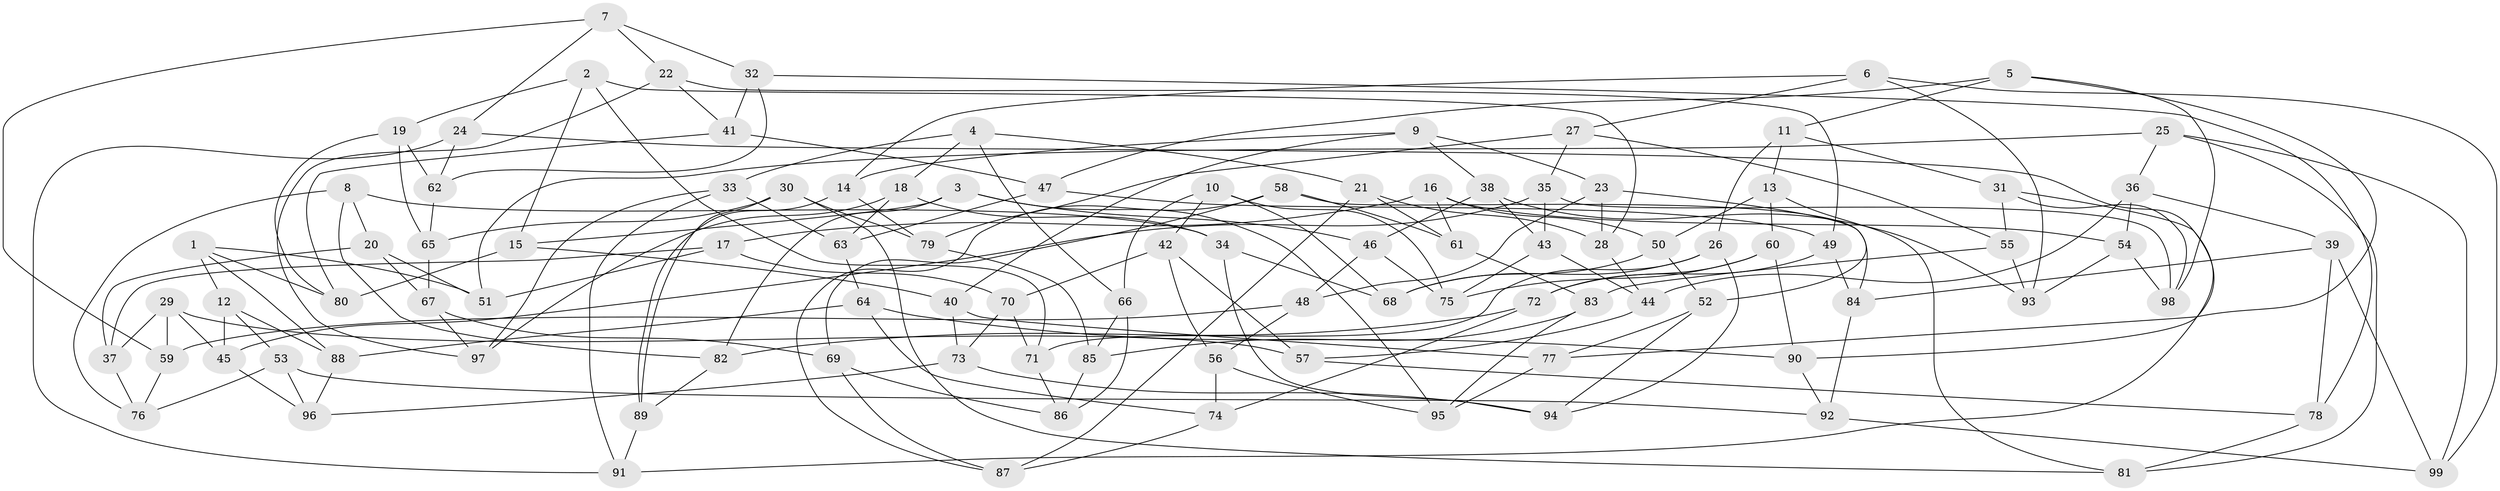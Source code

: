 // coarse degree distribution, {5: 0.18571428571428572, 4: 0.5714285714285714, 6: 0.2, 3: 0.04285714285714286}
// Generated by graph-tools (version 1.1) at 2025/38/03/04/25 23:38:16]
// undirected, 99 vertices, 198 edges
graph export_dot {
  node [color=gray90,style=filled];
  1;
  2;
  3;
  4;
  5;
  6;
  7;
  8;
  9;
  10;
  11;
  12;
  13;
  14;
  15;
  16;
  17;
  18;
  19;
  20;
  21;
  22;
  23;
  24;
  25;
  26;
  27;
  28;
  29;
  30;
  31;
  32;
  33;
  34;
  35;
  36;
  37;
  38;
  39;
  40;
  41;
  42;
  43;
  44;
  45;
  46;
  47;
  48;
  49;
  50;
  51;
  52;
  53;
  54;
  55;
  56;
  57;
  58;
  59;
  60;
  61;
  62;
  63;
  64;
  65;
  66;
  67;
  68;
  69;
  70;
  71;
  72;
  73;
  74;
  75;
  76;
  77;
  78;
  79;
  80;
  81;
  82;
  83;
  84;
  85;
  86;
  87;
  88;
  89;
  90;
  91;
  92;
  93;
  94;
  95;
  96;
  97;
  98;
  99;
  1 -- 80;
  1 -- 12;
  1 -- 51;
  1 -- 88;
  2 -- 19;
  2 -- 15;
  2 -- 28;
  2 -- 71;
  3 -- 95;
  3 -- 82;
  3 -- 15;
  3 -- 46;
  4 -- 21;
  4 -- 33;
  4 -- 18;
  4 -- 66;
  5 -- 98;
  5 -- 47;
  5 -- 77;
  5 -- 11;
  6 -- 99;
  6 -- 14;
  6 -- 93;
  6 -- 27;
  7 -- 22;
  7 -- 59;
  7 -- 32;
  7 -- 24;
  8 -- 34;
  8 -- 76;
  8 -- 82;
  8 -- 20;
  9 -- 23;
  9 -- 38;
  9 -- 14;
  9 -- 40;
  10 -- 75;
  10 -- 68;
  10 -- 42;
  10 -- 66;
  11 -- 26;
  11 -- 13;
  11 -- 31;
  12 -- 53;
  12 -- 45;
  12 -- 88;
  13 -- 81;
  13 -- 50;
  13 -- 60;
  14 -- 79;
  14 -- 89;
  15 -- 80;
  15 -- 40;
  16 -- 61;
  16 -- 54;
  16 -- 50;
  16 -- 17;
  17 -- 70;
  17 -- 51;
  17 -- 37;
  18 -- 34;
  18 -- 97;
  18 -- 63;
  19 -- 80;
  19 -- 62;
  19 -- 65;
  20 -- 51;
  20 -- 37;
  20 -- 67;
  21 -- 61;
  21 -- 28;
  21 -- 87;
  22 -- 97;
  22 -- 41;
  22 -- 49;
  23 -- 28;
  23 -- 52;
  23 -- 48;
  24 -- 62;
  24 -- 91;
  24 -- 90;
  25 -- 36;
  25 -- 81;
  25 -- 99;
  25 -- 51;
  26 -- 71;
  26 -- 68;
  26 -- 94;
  27 -- 35;
  27 -- 55;
  27 -- 79;
  28 -- 44;
  29 -- 59;
  29 -- 45;
  29 -- 57;
  29 -- 37;
  30 -- 65;
  30 -- 81;
  30 -- 79;
  30 -- 89;
  31 -- 98;
  31 -- 55;
  31 -- 91;
  32 -- 78;
  32 -- 62;
  32 -- 41;
  33 -- 97;
  33 -- 63;
  33 -- 91;
  34 -- 68;
  34 -- 94;
  35 -- 45;
  35 -- 98;
  35 -- 43;
  36 -- 44;
  36 -- 54;
  36 -- 39;
  37 -- 76;
  38 -- 93;
  38 -- 46;
  38 -- 43;
  39 -- 99;
  39 -- 78;
  39 -- 84;
  40 -- 73;
  40 -- 77;
  41 -- 80;
  41 -- 47;
  42 -- 70;
  42 -- 57;
  42 -- 56;
  43 -- 44;
  43 -- 75;
  44 -- 57;
  45 -- 96;
  46 -- 48;
  46 -- 75;
  47 -- 63;
  47 -- 49;
  48 -- 59;
  48 -- 56;
  49 -- 72;
  49 -- 84;
  50 -- 68;
  50 -- 52;
  52 -- 77;
  52 -- 94;
  53 -- 76;
  53 -- 92;
  53 -- 96;
  54 -- 98;
  54 -- 93;
  55 -- 83;
  55 -- 93;
  56 -- 95;
  56 -- 74;
  57 -- 78;
  58 -- 61;
  58 -- 84;
  58 -- 87;
  58 -- 69;
  59 -- 76;
  60 -- 90;
  60 -- 75;
  60 -- 72;
  61 -- 83;
  62 -- 65;
  63 -- 64;
  64 -- 88;
  64 -- 90;
  64 -- 74;
  65 -- 67;
  66 -- 86;
  66 -- 85;
  67 -- 69;
  67 -- 97;
  69 -- 87;
  69 -- 86;
  70 -- 73;
  70 -- 71;
  71 -- 86;
  72 -- 82;
  72 -- 74;
  73 -- 94;
  73 -- 96;
  74 -- 87;
  77 -- 95;
  78 -- 81;
  79 -- 85;
  82 -- 89;
  83 -- 85;
  83 -- 95;
  84 -- 92;
  85 -- 86;
  88 -- 96;
  89 -- 91;
  90 -- 92;
  92 -- 99;
}
